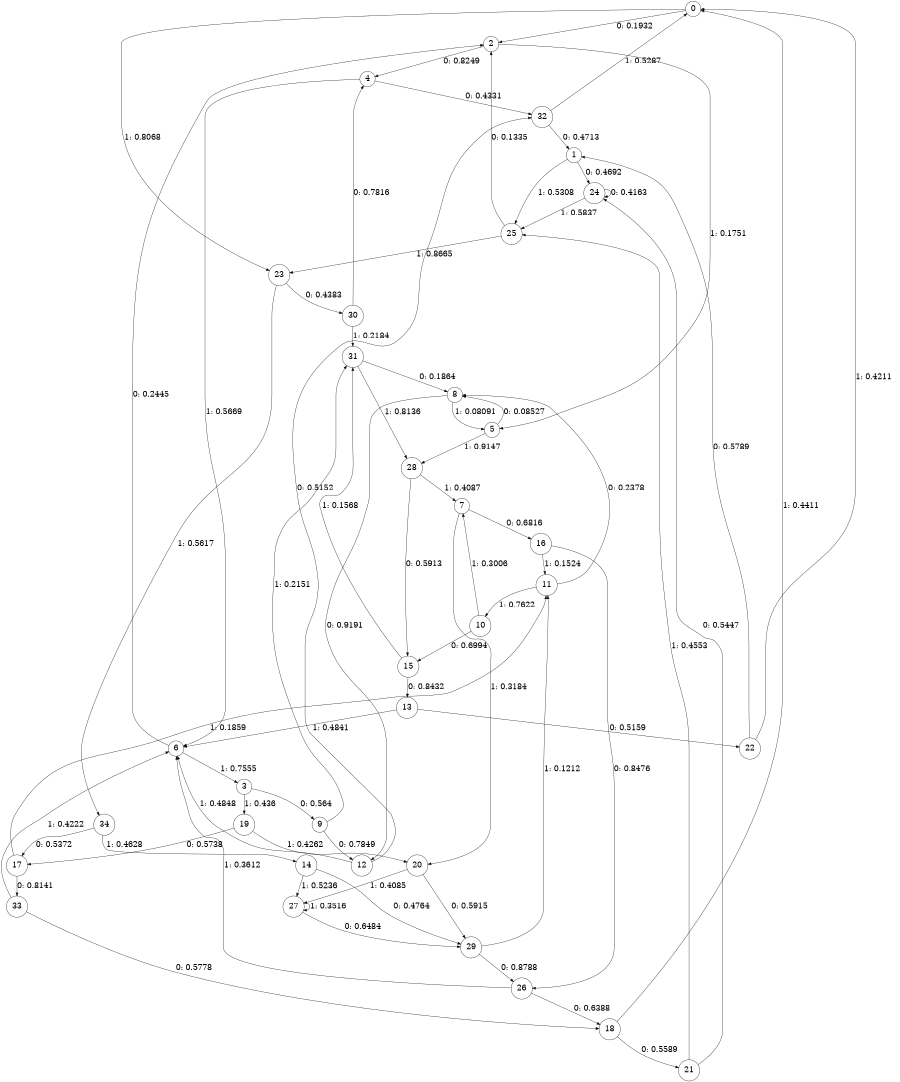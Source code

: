 digraph "ch5faceL8" {
size = "6,8.5";
ratio = "fill";
node [shape = circle];
node [fontsize = 24];
edge [fontsize = 24];
0 -> 2 [label = "0: 0.1932   "];
0 -> 23 [label = "1: 0.8068   "];
1 -> 24 [label = "0: 0.4692   "];
1 -> 25 [label = "1: 0.5308   "];
2 -> 4 [label = "0: 0.8249   "];
2 -> 5 [label = "1: 0.1751   "];
3 -> 9 [label = "0: 0.564    "];
3 -> 19 [label = "1: 0.436    "];
4 -> 32 [label = "0: 0.4331   "];
4 -> 6 [label = "1: 0.5669   "];
5 -> 8 [label = "0: 0.08527  "];
5 -> 28 [label = "1: 0.9147   "];
6 -> 2 [label = "0: 0.2445   "];
6 -> 3 [label = "1: 0.7555   "];
7 -> 16 [label = "0: 0.6816   "];
7 -> 20 [label = "1: 0.3184   "];
8 -> 12 [label = "0: 0.9191   "];
8 -> 5 [label = "1: 0.08091  "];
9 -> 12 [label = "0: 0.7849   "];
9 -> 31 [label = "1: 0.2151   "];
10 -> 15 [label = "0: 0.6994   "];
10 -> 7 [label = "1: 0.3006   "];
11 -> 8 [label = "0: 0.2378   "];
11 -> 10 [label = "1: 0.7622   "];
12 -> 32 [label = "0: 0.5152   "];
12 -> 6 [label = "1: 0.4848   "];
13 -> 22 [label = "0: 0.5159   "];
13 -> 6 [label = "1: 0.4841   "];
14 -> 29 [label = "0: 0.4764   "];
14 -> 27 [label = "1: 0.5236   "];
15 -> 13 [label = "0: 0.8432   "];
15 -> 31 [label = "1: 0.1568   "];
16 -> 26 [label = "0: 0.8476   "];
16 -> 11 [label = "1: 0.1524   "];
17 -> 33 [label = "0: 0.8141   "];
17 -> 11 [label = "1: 0.1859   "];
18 -> 21 [label = "0: 0.5589   "];
18 -> 0 [label = "1: 0.4411   "];
19 -> 17 [label = "0: 0.5738   "];
19 -> 20 [label = "1: 0.4262   "];
20 -> 29 [label = "0: 0.5915   "];
20 -> 27 [label = "1: 0.4085   "];
21 -> 24 [label = "0: 0.5447   "];
21 -> 25 [label = "1: 0.4553   "];
22 -> 1 [label = "0: 0.5789   "];
22 -> 0 [label = "1: 0.4211   "];
23 -> 30 [label = "0: 0.4383   "];
23 -> 34 [label = "1: 0.5617   "];
24 -> 24 [label = "0: 0.4163   "];
24 -> 25 [label = "1: 0.5837   "];
25 -> 2 [label = "0: 0.1335   "];
25 -> 23 [label = "1: 0.8665   "];
26 -> 18 [label = "0: 0.6388   "];
26 -> 6 [label = "1: 0.3612   "];
27 -> 29 [label = "0: 0.6484   "];
27 -> 27 [label = "1: 0.3516   "];
28 -> 15 [label = "0: 0.5913   "];
28 -> 7 [label = "1: 0.4087   "];
29 -> 26 [label = "0: 0.8788   "];
29 -> 11 [label = "1: 0.1212   "];
30 -> 4 [label = "0: 0.7816   "];
30 -> 31 [label = "1: 0.2184   "];
31 -> 8 [label = "0: 0.1864   "];
31 -> 28 [label = "1: 0.8136   "];
32 -> 1 [label = "0: 0.4713   "];
32 -> 0 [label = "1: 0.5287   "];
33 -> 18 [label = "0: 0.5778   "];
33 -> 6 [label = "1: 0.4222   "];
34 -> 17 [label = "0: 0.5372   "];
34 -> 14 [label = "1: 0.4628   "];
}
